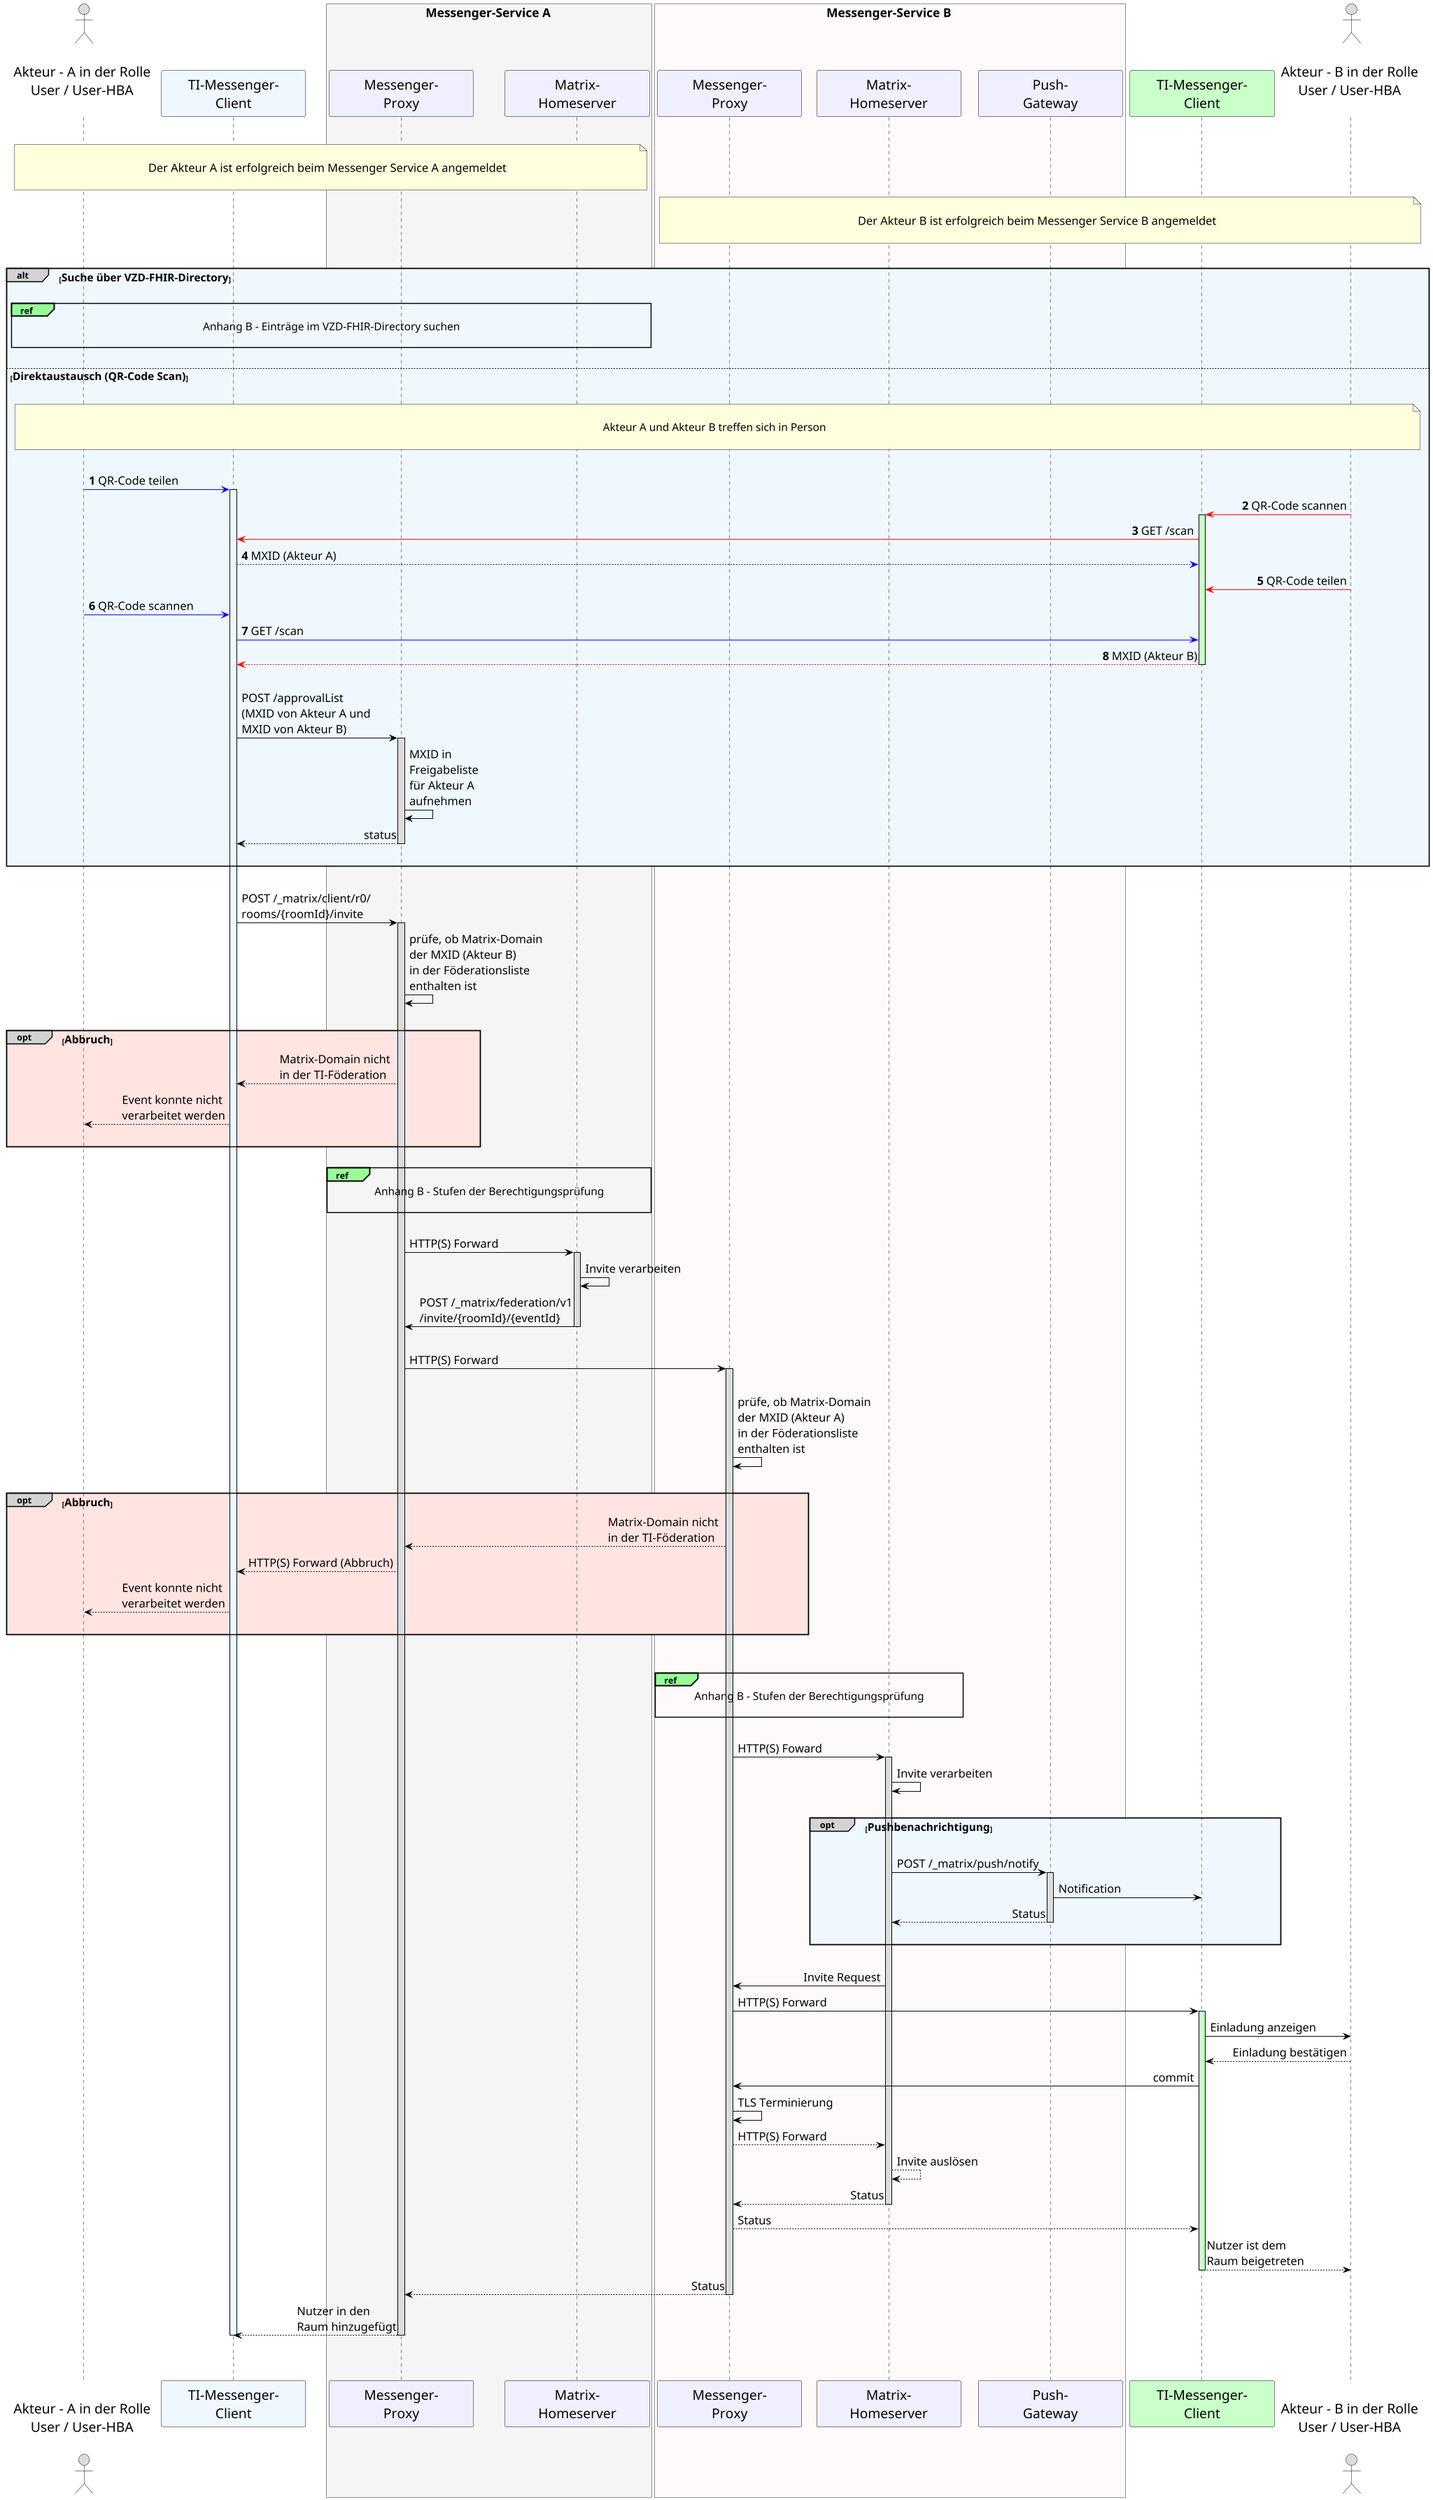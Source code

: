 /' 
# TI-Messenger 1.1
# TI-Messenger-Dienst
# UC - 10061
# Sequence Diagram
# Name: Einladung von Akteuren anderer Messenger-Services
'/

@startuml
skinparam sequenceMessageAlign direction
skinparam minClassWidth 200
skinparam BoxPadding 1
skinparam sequenceReferenceHeaderBackgroundColor palegreen
scale max 2048 width

skinparam sequence {
ArrowColor black
ArrowFontSize 17
ActorBorderColor black
LifeLineBorderColor black
LifeLineBackgroundColor Gainsboro

ParticipantBorderColor Motivation
ParticipantBackgroundColor Motivation
ParticipantFontName Impact
ParticipantFontSize 20
ParticipantFontColor black
ParticipantBorderColor Black
ParticipantBackgroundColor MOTIVATION

ActorBackgroundColor Gainsboro
ActorFontColor black
ActorFontSize 20
ActorFontName Aapex
}
    actor U1 as "\nAkteur - A in der Rolle\nUser / User-HBA\n"
    participant C1 as "TI-Messenger-\nClient" #AliceBlue
    box <size:18>Messenger-Service A</size> #WhiteSmoke
      participant MP1 as "Messenger-\nProxy"
      participant MH1 as "Matrix-\nHomeserver"
    end box
    box <size:18>Messenger-Service B</size> #Snow
    participant MP2 as "Messenger-\nProxy"
    participant MH2 as "Matrix-\nHomeserver"
    participant PG2 as "Push-\nGateway"
    end box
    participant C2 as "TI-Messenger-\nClient" #TECHNOLOGY
    actor U2 as "\nAkteur - B in der Rolle\nUser / User-HBA\n"
    
|||
note over U1, MH1: \n<size:17>Der Akteur A ist erfolgreich beim Messenger Service A angemeldet</size>\n   
note over U2, MP2: \n<size:17>Der Akteur B ist erfolgreich beim Messenger Service B angemeldet</size>\n    
|||
    
    alt#LightGrey #AliceBlue  <size:16>Suche über VZD-FHIR-Directory</size>
      |||
      ref over U1, MH1 : <size:16>Anhang B - Einträge im VZD-FHIR-Directory suchen</size>\n
      |||
    
      else <size:16>Direktaustausch (QR-Code Scan)</size>
         |||
         note over U1, U2: \n<size:16>Akteur A und Akteur B treffen sich in Person\n
         |||
         autonumber
         U1-[#0000FF]>C1: QR-Code teilen
          activate C1 #AliceBlue
         U2-[#red]>C2: QR-Code scannen
          activate C2 #TECHNOLOGY
         C2-[#red]>C1: GET /scan
         C1--[#0000FF]>C2: MXID (Akteur A)
         U2-[#red]>C2: QR-Code teilen
         U1-[#0000FF]>C1: QR-Code scannen
         C1-[#0000FF]>C2: GET /scan
         C2--[#red]>C1: MXID (Akteur B)
          deactivate C2
         autonumber stop
         |||
         C1->MP1: POST /approvalList \n(MXID von Akteur A und \nMXID von Akteur B)
         activate MP1
         MP1->MP1: MXID in \nFreigabeliste \nfür Akteur A \naufnehmen
         MP1-->C1: status
         deactivate MP1
        |||
    end
    
    |||
    C1->MP1: POST /_matrix/client/r0/\nrooms/{roomId}/invite 
      activate MP1
    MP1->MP1: prüfe, ob Matrix-Domain \nder MXID (Akteur B) \nin der Föderationsliste \nenthalten ist
    |||
      opt#LightGrey #MistyRose <size:16>Abbruch</size>
        MP1-->C1: Matrix-Domain nicht \nin der TI-Föderation 
        C1-->U1: Event konnte nicht \nverarbeitet werden
        |||
      end
      |||
      
    ref over MP1, MH1 : <size:16>Anhang B - Stufen der Berechtigungsprüfung</size>\n
    |||
    MP1->MH1: HTTP(S) Forward
      activate MH1
    MH1->MH1: Invite verarbeiten
    MH1->MP1: POST /_matrix/federation/v1\n/invite/{roomId}/{eventId} 
      deactivate MH1
    |||
    MP1->MP2: HTTP(S) Forward
    |||
      activate MP2
    MP2->MP2: prüfe, ob Matrix-Domain \nder MXID (Akteur A) \nin der Föderationsliste \nenthalten ist
    |||
      opt#LightGrey #MistyRose <size:16>Abbruch</size>
        MP2-->MP1: Matrix-Domain nicht \nin der TI-Föderation
        MP1-->C1: HTTP(S) Forward (Abbruch)
        C1-->U1: Event konnte nicht \nverarbeitet werden
        |||
      end
    |||
    |||
      ref over MP2, MH2 : <size:16>Anhang B - Stufen der Berechtigungsprüfung</size>\n
    |||
    MP2->MH2: HTTP(S) Foward
      activate MH2
      MH2->MH2: Invite verarbeiten
      |||
      opt#LightGrey #AliceBlue <size:16>Pushbenachrichtigung</size>
      |||
        MH2->PG2: POST /_matrix/push/notify
          activate PG2
        PG2->C2: Notification
        PG2-->MH2: Status
          deactivate PG2
      |||
      end
      |||
        MH2->MP2: Invite Request
        MP2->C2: HTTP(S) Forward
          activate C2 #TECHNOLOGY
        C2->U2: Einladung anzeigen
        U2-->C2: Einladung bestätigen
        C2->MP2: commit
        MP2->MP2: TLS Terminierung
        MP2-->MH2: HTTP(S) Forward
        MH2-->MH2: Invite auslösen
        MH2-->MP2: Status
          deactivate MH2

        MP2-->C2: Status
        C2-->U2: Nutzer ist dem \nRaum beigetreten
          deactivate C2
        MP2-->MP1: Status 
          deactivate MP2
        MP1-->C1: Nutzer in den \nRaum hinzugefügt  
                  deactivate MP1
          deactivate C1
  |||
|||
@enduml
